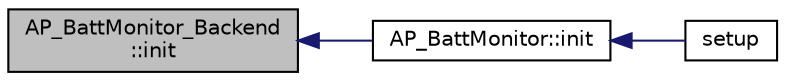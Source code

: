 digraph "AP_BattMonitor_Backend::init"
{
 // INTERACTIVE_SVG=YES
  edge [fontname="Helvetica",fontsize="10",labelfontname="Helvetica",labelfontsize="10"];
  node [fontname="Helvetica",fontsize="10",shape=record];
  rankdir="LR";
  Node1 [label="AP_BattMonitor_Backend\l::init",height=0.2,width=0.4,color="black", fillcolor="grey75", style="filled", fontcolor="black"];
  Node1 -> Node2 [dir="back",color="midnightblue",fontsize="10",style="solid",fontname="Helvetica"];
  Node2 [label="AP_BattMonitor::init",height=0.2,width=0.4,color="black", fillcolor="white", style="filled",URL="$classAP__BattMonitor.html#ac1a8593b0b20f9316f22084947bae7fe"];
  Node2 -> Node3 [dir="back",color="midnightblue",fontsize="10",style="solid",fontname="Helvetica"];
  Node3 [label="setup",height=0.2,width=0.4,color="black", fillcolor="white", style="filled",URL="$AP__BattMonitor__test_8cpp.html#a4fc01d736fe50cf5b977f755b675f11d"];
}

